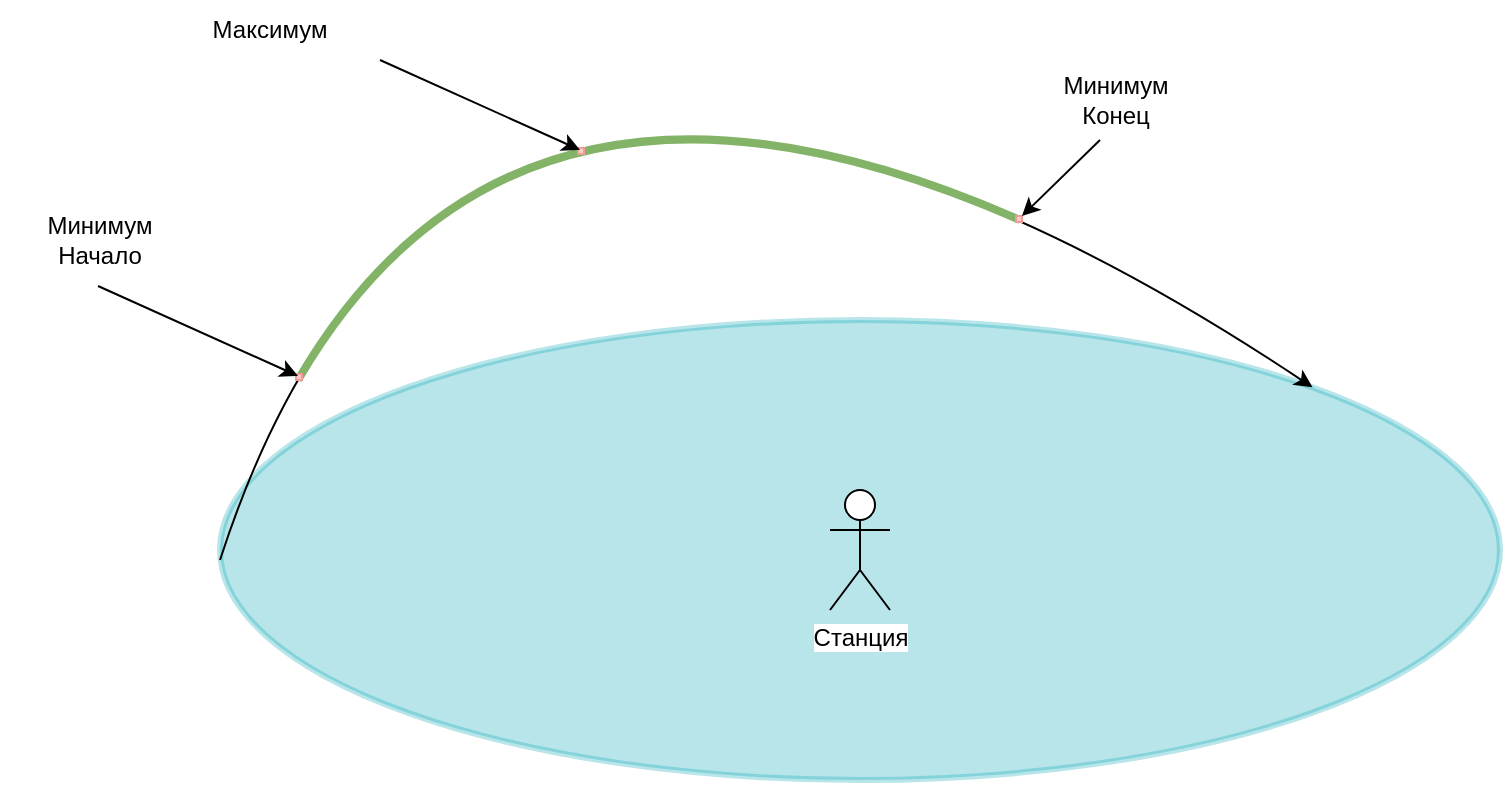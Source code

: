 <mxfile version="12.9.3" type="device"><diagram id="3228e29e-7158-1315-38df-8450db1d8a1d" name="Page-1"><mxGraphModel dx="1181" dy="678" grid="1" gridSize="10" guides="1" tooltips="1" connect="1" arrows="1" fold="1" page="1" pageScale="1" pageWidth="1169" pageHeight="827" background="#ffffff" math="0" shadow="0"><root><mxCell id="0"/><mxCell id="1" parent="0"/><mxCell id="21566" value="" style="ellipse;whiteSpace=wrap;html=1;rounded=1;shadow=0;labelBackgroundColor=none;strokeColor=#12aab5;strokeWidth=3;fillColor=#12aab5;fontFamily=Helvetica;fontSize=14;fontColor=#2F5B7C;align=center;opacity=30;rotation=-180;" parent="1" vertex="1"><mxGeometry x="240" y="290" width="640" height="230" as="geometry"/></mxCell><mxCell id="NbRfgfSP0r1Q24rfGOko-21591" value="Станция" style="shape=umlActor;verticalLabelPosition=bottom;labelBackgroundColor=#ffffff;verticalAlign=top;html=1;outlineConnect=0;" vertex="1" parent="1"><mxGeometry x="545" y="375" width="30" height="60" as="geometry"/></mxCell><mxCell id="NbRfgfSP0r1Q24rfGOko-21592" value="" style="endArrow=classic;html=1;entryX=0;entryY=1;entryDx=0;entryDy=0;curved=1;endFill=1;" edge="1" parent="1" target="21566"><mxGeometry width="50" height="50" relative="1" as="geometry"><mxPoint x="240" y="410" as="sourcePoint"/><mxPoint x="290" y="360" as="targetPoint"/><Array as="points"><mxPoint x="360" y="40"/></Array></mxGeometry></mxCell><mxCell id="NbRfgfSP0r1Q24rfGOko-21593" value="" style="endArrow=none;html=1;curved=1;endFill=0;fillColor=#d5e8d4;strokeColor=#82b366;strokeWidth=4;" edge="1" parent="1"><mxGeometry width="50" height="50" relative="1" as="geometry"><mxPoint x="279" y="320" as="sourcePoint"/><mxPoint x="640" y="240" as="targetPoint"/><Array as="points"><mxPoint x="390" y="130"/></Array></mxGeometry></mxCell><mxCell id="NbRfgfSP0r1Q24rfGOko-21595" value="Максимум" style="text;html=1;strokeColor=none;fillColor=none;align=center;verticalAlign=middle;whiteSpace=wrap;rounded=0;" vertex="1" parent="1"><mxGeometry x="210" y="130" width="110" height="30" as="geometry"/></mxCell><mxCell id="NbRfgfSP0r1Q24rfGOko-21596" value="" style="rounded=0;whiteSpace=wrap;html=1;fillColor=#f8cecc;strokeColor=#F19C99;gradientColor=none;" vertex="1" parent="1"><mxGeometry x="419" y="204" width="3" height="3" as="geometry"/></mxCell><mxCell id="NbRfgfSP0r1Q24rfGOko-21597" value="" style="rounded=0;whiteSpace=wrap;html=1;fillColor=#f8cecc;strokeColor=#F19C99;gradientColor=none;" vertex="1" parent="1"><mxGeometry x="278" y="317" width="3" height="3" as="geometry"/></mxCell><mxCell id="NbRfgfSP0r1Q24rfGOko-21599" value="" style="endArrow=classic;html=1;strokeWidth=1;" edge="1" parent="1"><mxGeometry width="50" height="50" relative="1" as="geometry"><mxPoint x="179" y="273" as="sourcePoint"/><mxPoint x="279" y="318" as="targetPoint"/></mxGeometry></mxCell><mxCell id="NbRfgfSP0r1Q24rfGOko-21600" value="Минимум&lt;br&gt;Начало" style="text;html=1;strokeColor=none;fillColor=none;align=center;verticalAlign=middle;whiteSpace=wrap;rounded=0;" vertex="1" parent="1"><mxGeometry x="130" y="230" width="100" height="40" as="geometry"/></mxCell><mxCell id="NbRfgfSP0r1Q24rfGOko-21594" value="" style="endArrow=classic;html=1;strokeWidth=1;" edge="1" parent="1"><mxGeometry width="50" height="50" relative="1" as="geometry"><mxPoint x="320" y="160" as="sourcePoint"/><mxPoint x="420" y="205" as="targetPoint"/></mxGeometry></mxCell><mxCell id="NbRfgfSP0r1Q24rfGOko-21601" value="" style="rounded=0;whiteSpace=wrap;html=1;fillColor=#f8cecc;strokeColor=#F19C99;gradientColor=none;" vertex="1" parent="1"><mxGeometry x="638" y="238" width="3" height="3" as="geometry"/></mxCell><mxCell id="NbRfgfSP0r1Q24rfGOko-21602" value="" style="endArrow=classic;html=1;strokeWidth=1;entryX=1;entryY=0;entryDx=0;entryDy=0;" edge="1" parent="1" target="NbRfgfSP0r1Q24rfGOko-21601"><mxGeometry width="50" height="50" relative="1" as="geometry"><mxPoint x="680" y="200" as="sourcePoint"/><mxPoint x="789" y="202.0" as="targetPoint"/></mxGeometry></mxCell><mxCell id="NbRfgfSP0r1Q24rfGOko-21603" value="Минимум&lt;br&gt;Конец" style="text;html=1;strokeColor=none;fillColor=none;align=center;verticalAlign=middle;whiteSpace=wrap;rounded=0;" vertex="1" parent="1"><mxGeometry x="638" y="160" width="100" height="40" as="geometry"/></mxCell></root></mxGraphModel></diagram></mxfile>